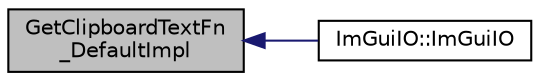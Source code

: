 digraph "GetClipboardTextFn_DefaultImpl"
{
 // INTERACTIVE_SVG=YES
  edge [fontname="Helvetica",fontsize="10",labelfontname="Helvetica",labelfontsize="10"];
  node [fontname="Helvetica",fontsize="10",shape=record];
  rankdir="LR";
  Node1 [label="GetClipboardTextFn\l_DefaultImpl",height=0.2,width=0.4,color="black", fillcolor="grey75", style="filled" fontcolor="black"];
  Node1 -> Node2 [dir="back",color="midnightblue",fontsize="10",style="solid",fontname="Helvetica"];
  Node2 [label="ImGuiIO::ImGuiIO",height=0.2,width=0.4,color="black", fillcolor="white", style="filled",URL="$struct_im_gui_i_o.html#a0ad8d993e50108b81b0d279d2d43f69d"];
}
